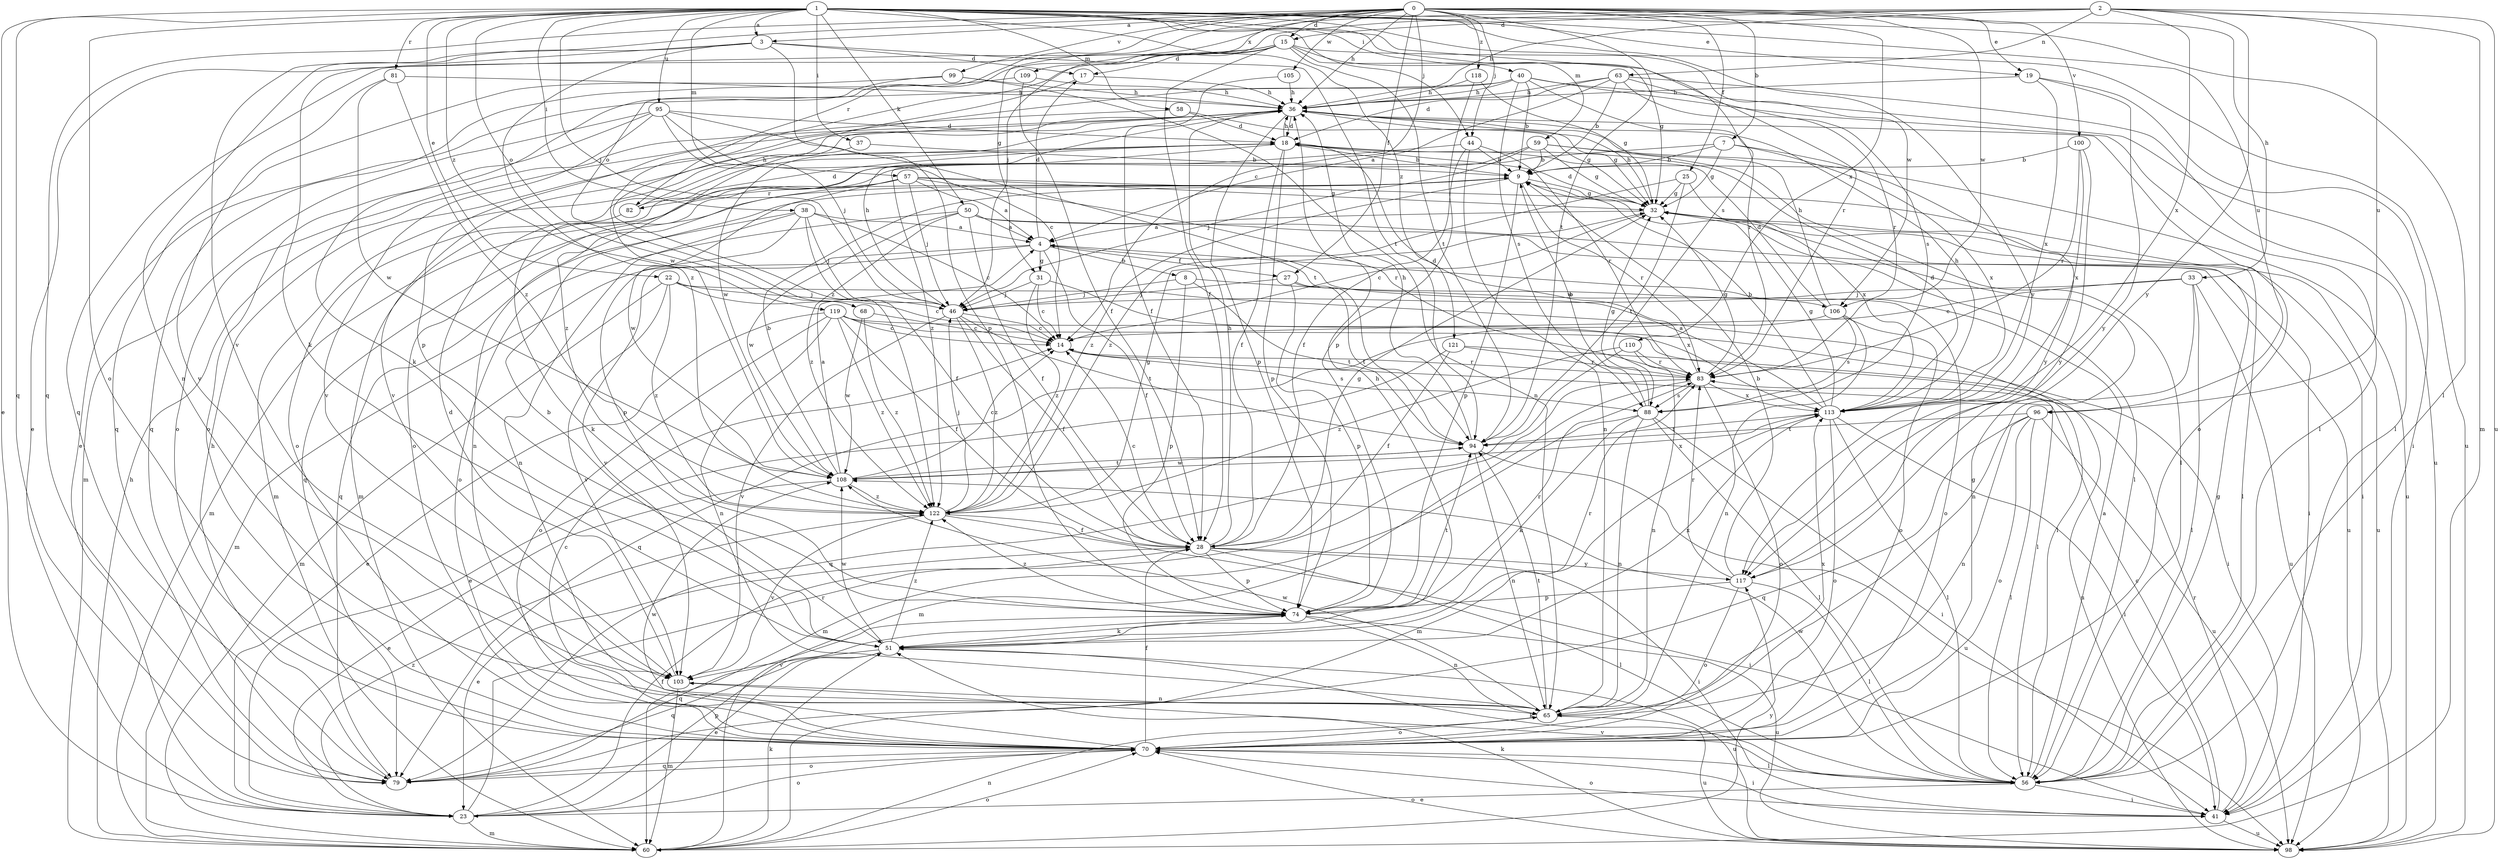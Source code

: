 strict digraph  {
0;
1;
2;
3;
4;
7;
8;
9;
14;
15;
17;
18;
19;
22;
23;
25;
27;
28;
31;
32;
33;
36;
37;
38;
40;
41;
44;
46;
50;
51;
56;
57;
58;
59;
60;
63;
65;
68;
70;
74;
79;
81;
82;
83;
88;
94;
95;
96;
98;
99;
100;
103;
105;
106;
108;
109;
110;
113;
117;
118;
119;
121;
122;
0 -> 3  [label=a];
0 -> 7  [label=b];
0 -> 14  [label=c];
0 -> 15  [label=d];
0 -> 19  [label=e];
0 -> 25  [label=f];
0 -> 27  [label=f];
0 -> 31  [label=g];
0 -> 33  [label=h];
0 -> 36  [label=h];
0 -> 44  [label=j];
0 -> 68  [label=o];
0 -> 79  [label=q];
0 -> 94  [label=t];
0 -> 99  [label=v];
0 -> 100  [label=v];
0 -> 103  [label=v];
0 -> 105  [label=w];
0 -> 106  [label=w];
0 -> 109  [label=x];
0 -> 110  [label=x];
0 -> 118  [label=z];
1 -> 3  [label=a];
1 -> 19  [label=e];
1 -> 22  [label=e];
1 -> 23  [label=e];
1 -> 37  [label=i];
1 -> 38  [label=i];
1 -> 40  [label=i];
1 -> 44  [label=j];
1 -> 46  [label=j];
1 -> 50  [label=k];
1 -> 56  [label=l];
1 -> 57  [label=m];
1 -> 58  [label=m];
1 -> 59  [label=m];
1 -> 68  [label=o];
1 -> 70  [label=o];
1 -> 79  [label=q];
1 -> 81  [label=r];
1 -> 88  [label=s];
1 -> 95  [label=u];
1 -> 96  [label=u];
1 -> 106  [label=w];
1 -> 117  [label=y];
1 -> 119  [label=z];
1 -> 121  [label=z];
2 -> 15  [label=d];
2 -> 36  [label=h];
2 -> 46  [label=j];
2 -> 60  [label=m];
2 -> 63  [label=n];
2 -> 82  [label=r];
2 -> 96  [label=u];
2 -> 98  [label=u];
2 -> 113  [label=x];
2 -> 117  [label=y];
3 -> 17  [label=d];
3 -> 51  [label=k];
3 -> 65  [label=n];
3 -> 74  [label=p];
3 -> 94  [label=t];
3 -> 122  [label=z];
4 -> 8  [label=b];
4 -> 17  [label=d];
4 -> 27  [label=f];
4 -> 28  [label=f];
4 -> 31  [label=g];
4 -> 60  [label=m];
4 -> 103  [label=v];
7 -> 9  [label=b];
7 -> 32  [label=g];
7 -> 60  [label=m];
7 -> 113  [label=x];
7 -> 117  [label=y];
8 -> 46  [label=j];
8 -> 74  [label=p];
8 -> 94  [label=t];
8 -> 106  [label=w];
9 -> 32  [label=g];
9 -> 56  [label=l];
9 -> 74  [label=p];
9 -> 79  [label=q];
9 -> 82  [label=r];
9 -> 83  [label=r];
9 -> 122  [label=z];
14 -> 83  [label=r];
14 -> 88  [label=s];
15 -> 17  [label=d];
15 -> 23  [label=e];
15 -> 28  [label=f];
15 -> 32  [label=g];
15 -> 79  [label=q];
15 -> 83  [label=r];
15 -> 94  [label=t];
15 -> 98  [label=u];
15 -> 108  [label=w];
17 -> 36  [label=h];
17 -> 122  [label=z];
18 -> 9  [label=b];
18 -> 28  [label=f];
18 -> 36  [label=h];
18 -> 60  [label=m];
18 -> 74  [label=p];
18 -> 122  [label=z];
19 -> 36  [label=h];
19 -> 41  [label=i];
19 -> 113  [label=x];
19 -> 117  [label=y];
22 -> 14  [label=c];
22 -> 46  [label=j];
22 -> 56  [label=l];
22 -> 60  [label=m];
22 -> 103  [label=v];
22 -> 122  [label=z];
23 -> 28  [label=f];
23 -> 60  [label=m];
23 -> 70  [label=o];
23 -> 74  [label=p];
23 -> 83  [label=r];
23 -> 122  [label=z];
25 -> 32  [label=g];
25 -> 94  [label=t];
25 -> 113  [label=x];
25 -> 122  [label=z];
27 -> 46  [label=j];
27 -> 70  [label=o];
27 -> 74  [label=p];
27 -> 94  [label=t];
28 -> 14  [label=c];
28 -> 23  [label=e];
28 -> 32  [label=g];
28 -> 36  [label=h];
28 -> 41  [label=i];
28 -> 56  [label=l];
28 -> 74  [label=p];
28 -> 117  [label=y];
31 -> 14  [label=c];
31 -> 46  [label=j];
31 -> 113  [label=x];
31 -> 122  [label=z];
32 -> 4  [label=a];
32 -> 14  [label=c];
32 -> 18  [label=d];
32 -> 36  [label=h];
32 -> 56  [label=l];
32 -> 98  [label=u];
33 -> 14  [label=c];
33 -> 46  [label=j];
33 -> 56  [label=l];
33 -> 65  [label=n];
33 -> 98  [label=u];
36 -> 18  [label=d];
36 -> 32  [label=g];
36 -> 70  [label=o];
36 -> 74  [label=p];
36 -> 103  [label=v];
36 -> 108  [label=w];
37 -> 9  [label=b];
37 -> 122  [label=z];
38 -> 4  [label=a];
38 -> 14  [label=c];
38 -> 28  [label=f];
38 -> 46  [label=j];
38 -> 65  [label=n];
38 -> 74  [label=p];
38 -> 79  [label=q];
40 -> 9  [label=b];
40 -> 23  [label=e];
40 -> 36  [label=h];
40 -> 56  [label=l];
40 -> 74  [label=p];
40 -> 83  [label=r];
40 -> 88  [label=s];
40 -> 98  [label=u];
41 -> 14  [label=c];
41 -> 70  [label=o];
41 -> 83  [label=r];
41 -> 98  [label=u];
44 -> 9  [label=b];
44 -> 28  [label=f];
44 -> 65  [label=n];
44 -> 70  [label=o];
44 -> 83  [label=r];
46 -> 14  [label=c];
46 -> 28  [label=f];
46 -> 36  [label=h];
46 -> 94  [label=t];
46 -> 103  [label=v];
46 -> 122  [label=z];
50 -> 4  [label=a];
50 -> 28  [label=f];
50 -> 41  [label=i];
50 -> 70  [label=o];
50 -> 98  [label=u];
50 -> 108  [label=w];
50 -> 122  [label=z];
51 -> 9  [label=b];
51 -> 23  [label=e];
51 -> 36  [label=h];
51 -> 79  [label=q];
51 -> 83  [label=r];
51 -> 98  [label=u];
51 -> 103  [label=v];
51 -> 108  [label=w];
51 -> 113  [label=x];
51 -> 122  [label=z];
56 -> 4  [label=a];
56 -> 23  [label=e];
56 -> 32  [label=g];
56 -> 41  [label=i];
56 -> 51  [label=k];
56 -> 103  [label=v];
56 -> 108  [label=w];
57 -> 4  [label=a];
57 -> 32  [label=g];
57 -> 41  [label=i];
57 -> 46  [label=j];
57 -> 60  [label=m];
57 -> 65  [label=n];
57 -> 83  [label=r];
57 -> 108  [label=w];
58 -> 18  [label=d];
58 -> 32  [label=g];
58 -> 70  [label=o];
59 -> 9  [label=b];
59 -> 32  [label=g];
59 -> 46  [label=j];
59 -> 56  [label=l];
59 -> 70  [label=o];
59 -> 98  [label=u];
60 -> 36  [label=h];
60 -> 51  [label=k];
60 -> 65  [label=n];
60 -> 70  [label=o];
60 -> 117  [label=y];
63 -> 4  [label=a];
63 -> 9  [label=b];
63 -> 18  [label=d];
63 -> 36  [label=h];
63 -> 56  [label=l];
63 -> 83  [label=r];
63 -> 88  [label=s];
65 -> 70  [label=o];
65 -> 94  [label=t];
65 -> 98  [label=u];
65 -> 108  [label=w];
65 -> 113  [label=x];
68 -> 14  [label=c];
68 -> 108  [label=w];
68 -> 122  [label=z];
70 -> 14  [label=c];
70 -> 28  [label=f];
70 -> 32  [label=g];
70 -> 41  [label=i];
70 -> 56  [label=l];
70 -> 79  [label=q];
70 -> 108  [label=w];
74 -> 51  [label=k];
74 -> 65  [label=n];
74 -> 79  [label=q];
74 -> 83  [label=r];
74 -> 94  [label=t];
74 -> 98  [label=u];
74 -> 122  [label=z];
79 -> 36  [label=h];
79 -> 70  [label=o];
81 -> 36  [label=h];
81 -> 103  [label=v];
81 -> 108  [label=w];
81 -> 122  [label=z];
82 -> 18  [label=d];
82 -> 36  [label=h];
82 -> 51  [label=k];
83 -> 18  [label=d];
83 -> 32  [label=g];
83 -> 60  [label=m];
83 -> 70  [label=o];
83 -> 88  [label=s];
83 -> 113  [label=x];
88 -> 9  [label=b];
88 -> 32  [label=g];
88 -> 41  [label=i];
88 -> 51  [label=k];
88 -> 56  [label=l];
88 -> 60  [label=m];
88 -> 65  [label=n];
94 -> 36  [label=h];
94 -> 65  [label=n];
94 -> 98  [label=u];
94 -> 108  [label=w];
95 -> 14  [label=c];
95 -> 18  [label=d];
95 -> 46  [label=j];
95 -> 60  [label=m];
95 -> 70  [label=o];
95 -> 94  [label=t];
95 -> 103  [label=v];
96 -> 56  [label=l];
96 -> 65  [label=n];
96 -> 70  [label=o];
96 -> 79  [label=q];
96 -> 94  [label=t];
96 -> 98  [label=u];
98 -> 51  [label=k];
98 -> 70  [label=o];
99 -> 36  [label=h];
99 -> 51  [label=k];
99 -> 65  [label=n];
99 -> 79  [label=q];
100 -> 9  [label=b];
100 -> 83  [label=r];
100 -> 113  [label=x];
100 -> 117  [label=y];
103 -> 18  [label=d];
103 -> 60  [label=m];
103 -> 65  [label=n];
105 -> 28  [label=f];
105 -> 36  [label=h];
106 -> 18  [label=d];
106 -> 36  [label=h];
106 -> 65  [label=n];
106 -> 70  [label=o];
106 -> 79  [label=q];
106 -> 88  [label=s];
108 -> 4  [label=a];
108 -> 9  [label=b];
108 -> 14  [label=c];
108 -> 23  [label=e];
108 -> 94  [label=t];
108 -> 113  [label=x];
108 -> 122  [label=z];
109 -> 28  [label=f];
109 -> 36  [label=h];
109 -> 79  [label=q];
110 -> 65  [label=n];
110 -> 79  [label=q];
110 -> 83  [label=r];
110 -> 122  [label=z];
113 -> 4  [label=a];
113 -> 9  [label=b];
113 -> 18  [label=d];
113 -> 32  [label=g];
113 -> 36  [label=h];
113 -> 41  [label=i];
113 -> 56  [label=l];
113 -> 60  [label=m];
113 -> 70  [label=o];
113 -> 94  [label=t];
117 -> 9  [label=b];
117 -> 56  [label=l];
117 -> 70  [label=o];
117 -> 74  [label=p];
117 -> 83  [label=r];
118 -> 32  [label=g];
118 -> 36  [label=h];
118 -> 74  [label=p];
119 -> 14  [label=c];
119 -> 23  [label=e];
119 -> 28  [label=f];
119 -> 41  [label=i];
119 -> 56  [label=l];
119 -> 65  [label=n];
119 -> 70  [label=o];
119 -> 122  [label=z];
121 -> 23  [label=e];
121 -> 28  [label=f];
121 -> 83  [label=r];
121 -> 98  [label=u];
122 -> 28  [label=f];
122 -> 32  [label=g];
122 -> 41  [label=i];
122 -> 46  [label=j];
122 -> 103  [label=v];
}

